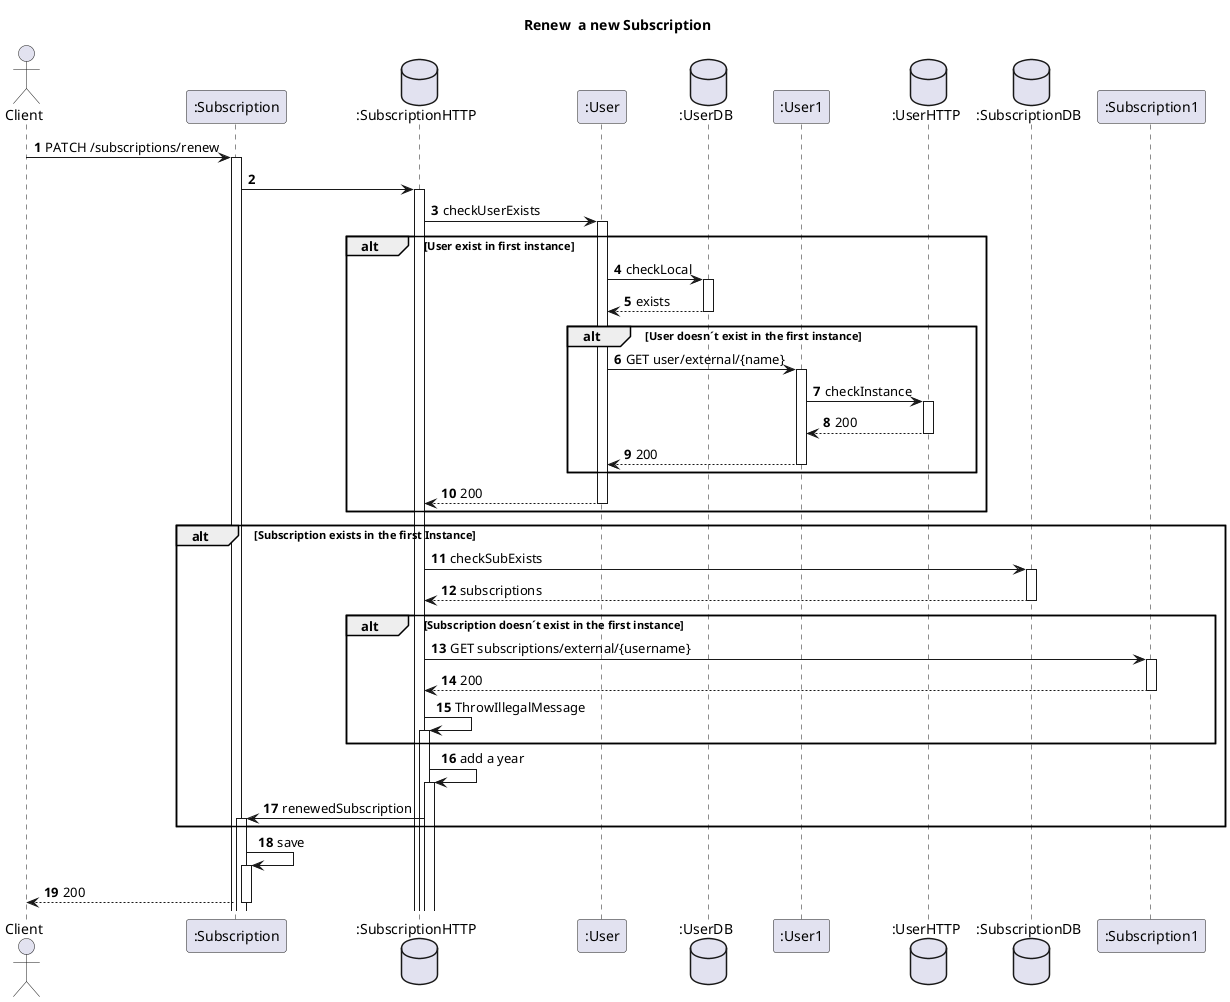 @startuml
'https://plantuml.com/sequence-diagram
autoactivate on
autonumber
title  Renew  a new Subscription

autonumber

actor "Client" as Ac
participant ":Subscription" as Auth
database ":SubscriptionHTTP" as SHTTP
participant ":User" as User
database ":UserDB" as UDB
participant ":User1" as User1
database ":UserHTTP" as UHTTP
database ":SubscriptionDB" as SDB
participant ":Subscription1" as Serv


Ac->Auth:  PATCH /subscriptions/renew
Auth->SHTTP:
SHTTP->User:checkUserExists
alt User exist in first instance
User->UDB:checkLocal
UDB-->User:exists
alt User doesn´t exist in the first instance
User->User1:GET user/external/{name}
User1->UHTTP:checkInstance
UHTTP-->User1:200
User1-->User:200
end
User-->SHTTP:200

end

alt Subscription exists in the first Instance
SHTTP->SDB:checkSubExists
SDB-->SHTTP:subscriptions
alt Subscription doesn´t exist in the first instance
SHTTP->Serv:GET subscriptions/external/{username}
Serv-->SHTTP:200
SHTTP->SHTTP:ThrowIllegalMessage
end
SHTTP->SHTTP:add a year
SHTTP->Auth:renewedSubscription

end


Auth->Auth:save
Auth-->Ac:200
@enduml
